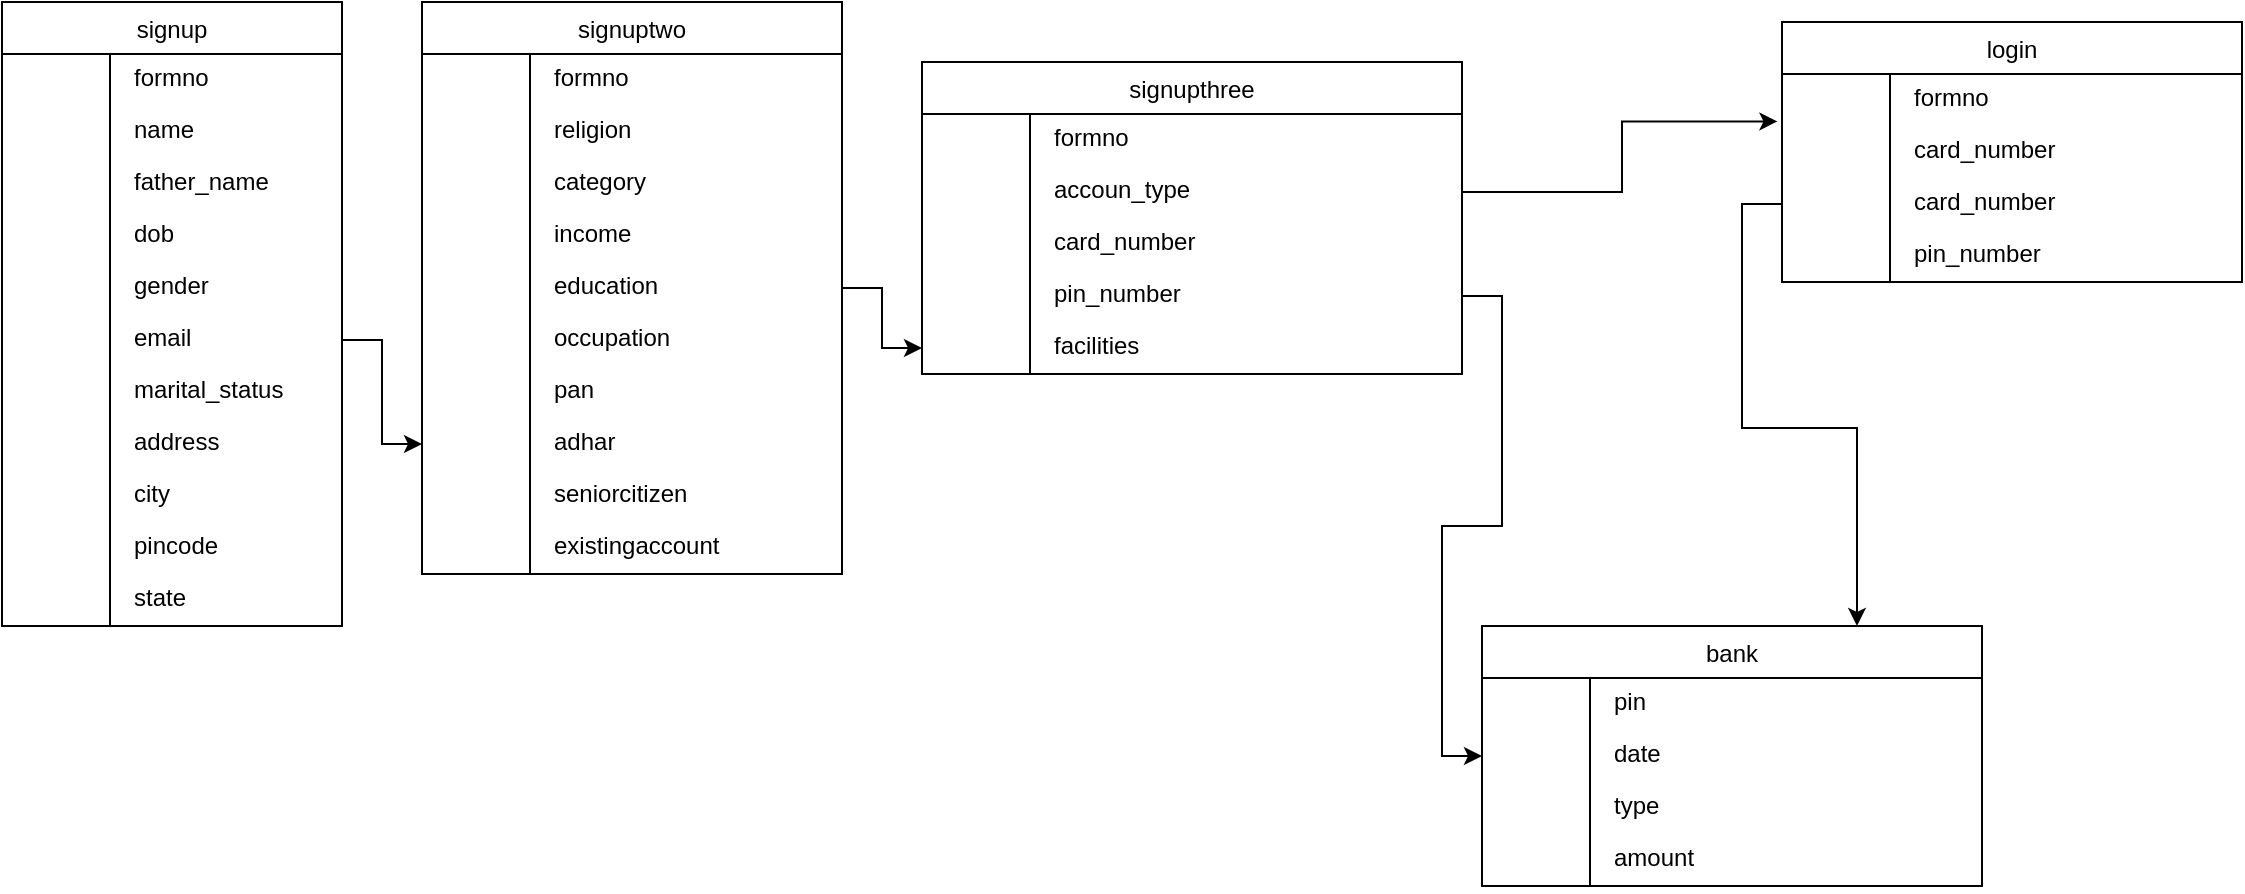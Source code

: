 <mxfile version="22.0.8" type="device">
  <diagram name="Page-1" id="tSSKBhH5_sOowGoWzouN">
    <mxGraphModel dx="1405" dy="729" grid="1" gridSize="10" guides="1" tooltips="1" connect="1" arrows="1" fold="1" page="1" pageScale="1" pageWidth="827" pageHeight="1169" math="0" shadow="0">
      <root>
        <mxCell id="0" />
        <mxCell id="1" parent="0" />
        <mxCell id="QUsurqt3QCAF3f5tLPC3-1" value="signup" style="swimlane;fontStyle=0;childLayout=stackLayout;horizontal=1;startSize=26;fillColor=default;horizontalStack=0;resizeParent=1;resizeLast=0;collapsible=1;marginBottom=0;swimlaneFillColor=default;align=center;" vertex="1" parent="1">
          <mxGeometry x="40" y="40" width="170" height="312" as="geometry" />
        </mxCell>
        <mxCell id="QUsurqt3QCAF3f5tLPC3-2" value="formno" style="shape=partialRectangle;top=0;left=0;right=0;bottom=0;align=left;verticalAlign=top;spacingTop=-2;fillColor=none;spacingLeft=64;spacingRight=4;overflow=hidden;rotatable=0;points=[[0,0.5],[1,0.5]];portConstraint=eastwest;dropTarget=0;" vertex="1" parent="QUsurqt3QCAF3f5tLPC3-1">
          <mxGeometry y="26" width="170" height="26" as="geometry" />
        </mxCell>
        <mxCell id="QUsurqt3QCAF3f5tLPC3-3" value="" style="shape=partialRectangle;top=0;left=0;bottom=0;fillColor=none;align=left;verticalAlign=middle;spacingLeft=4;spacingRight=4;overflow=hidden;rotatable=180;points=[];portConstraint=eastwest;part=1;" vertex="1" connectable="0" parent="QUsurqt3QCAF3f5tLPC3-2">
          <mxGeometry width="54" height="26" as="geometry" />
        </mxCell>
        <mxCell id="QUsurqt3QCAF3f5tLPC3-4" value="name" style="shape=partialRectangle;top=0;left=0;right=0;bottom=0;align=left;verticalAlign=top;spacingTop=-2;fillColor=none;spacingLeft=64;spacingRight=4;overflow=hidden;rotatable=0;points=[[0,0.5],[1,0.5]];portConstraint=eastwest;dropTarget=0;" vertex="1" parent="QUsurqt3QCAF3f5tLPC3-1">
          <mxGeometry y="52" width="170" height="26" as="geometry" />
        </mxCell>
        <mxCell id="QUsurqt3QCAF3f5tLPC3-5" value="" style="shape=partialRectangle;top=0;left=0;bottom=0;fillColor=none;align=left;verticalAlign=middle;spacingLeft=4;spacingRight=4;overflow=hidden;rotatable=180;points=[];portConstraint=eastwest;part=1;" vertex="1" connectable="0" parent="QUsurqt3QCAF3f5tLPC3-4">
          <mxGeometry width="54" height="26" as="geometry" />
        </mxCell>
        <mxCell id="QUsurqt3QCAF3f5tLPC3-6" value="father_name" style="shape=partialRectangle;top=0;left=0;right=0;bottom=0;align=left;verticalAlign=top;spacingTop=-2;fillColor=none;spacingLeft=64;spacingRight=4;overflow=hidden;rotatable=0;points=[[0,0.5],[1,0.5]];portConstraint=eastwest;dropTarget=0;" vertex="1" parent="QUsurqt3QCAF3f5tLPC3-1">
          <mxGeometry y="78" width="170" height="26" as="geometry" />
        </mxCell>
        <mxCell id="QUsurqt3QCAF3f5tLPC3-7" value="" style="shape=partialRectangle;top=0;left=0;bottom=0;fillColor=none;align=left;verticalAlign=middle;spacingLeft=4;spacingRight=4;overflow=hidden;rotatable=180;points=[];portConstraint=eastwest;part=1;" vertex="1" connectable="0" parent="QUsurqt3QCAF3f5tLPC3-6">
          <mxGeometry width="54" height="26" as="geometry" />
        </mxCell>
        <mxCell id="QUsurqt3QCAF3f5tLPC3-8" value="dob" style="shape=partialRectangle;top=0;left=0;right=0;bottom=0;align=left;verticalAlign=top;spacingTop=-2;fillColor=none;spacingLeft=64;spacingRight=4;overflow=hidden;rotatable=0;points=[[0,0.5],[1,0.5]];portConstraint=eastwest;dropTarget=0;" vertex="1" parent="QUsurqt3QCAF3f5tLPC3-1">
          <mxGeometry y="104" width="170" height="26" as="geometry" />
        </mxCell>
        <mxCell id="QUsurqt3QCAF3f5tLPC3-9" value="" style="shape=partialRectangle;top=0;left=0;bottom=0;fillColor=none;align=left;verticalAlign=middle;spacingLeft=4;spacingRight=4;overflow=hidden;rotatable=180;points=[];portConstraint=eastwest;part=1;" vertex="1" connectable="0" parent="QUsurqt3QCAF3f5tLPC3-8">
          <mxGeometry width="54" height="26" as="geometry" />
        </mxCell>
        <mxCell id="QUsurqt3QCAF3f5tLPC3-10" value="gender" style="shape=partialRectangle;top=0;left=0;right=0;bottom=0;align=left;verticalAlign=top;spacingTop=-2;fillColor=none;spacingLeft=64;spacingRight=4;overflow=hidden;rotatable=0;points=[[0,0.5],[1,0.5]];portConstraint=eastwest;dropTarget=0;" vertex="1" parent="QUsurqt3QCAF3f5tLPC3-1">
          <mxGeometry y="130" width="170" height="26" as="geometry" />
        </mxCell>
        <mxCell id="QUsurqt3QCAF3f5tLPC3-11" value="" style="shape=partialRectangle;top=0;left=0;bottom=0;fillColor=none;align=left;verticalAlign=middle;spacingLeft=4;spacingRight=4;overflow=hidden;rotatable=180;points=[];portConstraint=eastwest;part=1;" vertex="1" connectable="0" parent="QUsurqt3QCAF3f5tLPC3-10">
          <mxGeometry width="54" height="26" as="geometry" />
        </mxCell>
        <mxCell id="QUsurqt3QCAF3f5tLPC3-12" value="email" style="shape=partialRectangle;top=0;left=0;right=0;bottom=0;align=left;verticalAlign=top;spacingTop=-2;fillColor=none;spacingLeft=64;spacingRight=4;overflow=hidden;rotatable=0;points=[[0,0.5],[1,0.5]];portConstraint=eastwest;dropTarget=0;" vertex="1" parent="QUsurqt3QCAF3f5tLPC3-1">
          <mxGeometry y="156" width="170" height="26" as="geometry" />
        </mxCell>
        <mxCell id="QUsurqt3QCAF3f5tLPC3-13" value="" style="shape=partialRectangle;top=0;left=0;bottom=0;fillColor=none;align=left;verticalAlign=middle;spacingLeft=4;spacingRight=4;overflow=hidden;rotatable=180;points=[];portConstraint=eastwest;part=1;" vertex="1" connectable="0" parent="QUsurqt3QCAF3f5tLPC3-12">
          <mxGeometry width="54" height="26" as="geometry" />
        </mxCell>
        <mxCell id="QUsurqt3QCAF3f5tLPC3-14" value="marital_status" style="shape=partialRectangle;top=0;left=0;right=0;bottom=0;align=left;verticalAlign=top;spacingTop=-2;fillColor=none;spacingLeft=64;spacingRight=4;overflow=hidden;rotatable=0;points=[[0,0.5],[1,0.5]];portConstraint=eastwest;dropTarget=0;" vertex="1" parent="QUsurqt3QCAF3f5tLPC3-1">
          <mxGeometry y="182" width="170" height="26" as="geometry" />
        </mxCell>
        <mxCell id="QUsurqt3QCAF3f5tLPC3-15" value="" style="shape=partialRectangle;top=0;left=0;bottom=0;fillColor=none;align=left;verticalAlign=middle;spacingLeft=4;spacingRight=4;overflow=hidden;rotatable=180;points=[];portConstraint=eastwest;part=1;" vertex="1" connectable="0" parent="QUsurqt3QCAF3f5tLPC3-14">
          <mxGeometry width="54" height="26" as="geometry" />
        </mxCell>
        <mxCell id="QUsurqt3QCAF3f5tLPC3-16" value="address" style="shape=partialRectangle;top=0;left=0;right=0;bottom=0;align=left;verticalAlign=top;spacingTop=-2;fillColor=none;spacingLeft=64;spacingRight=4;overflow=hidden;rotatable=0;points=[[0,0.5],[1,0.5]];portConstraint=eastwest;dropTarget=0;" vertex="1" parent="QUsurqt3QCAF3f5tLPC3-1">
          <mxGeometry y="208" width="170" height="26" as="geometry" />
        </mxCell>
        <mxCell id="QUsurqt3QCAF3f5tLPC3-17" value="" style="shape=partialRectangle;top=0;left=0;bottom=0;fillColor=none;align=left;verticalAlign=middle;spacingLeft=4;spacingRight=4;overflow=hidden;rotatable=180;points=[];portConstraint=eastwest;part=1;" vertex="1" connectable="0" parent="QUsurqt3QCAF3f5tLPC3-16">
          <mxGeometry width="54" height="26" as="geometry" />
        </mxCell>
        <mxCell id="QUsurqt3QCAF3f5tLPC3-18" value="city" style="shape=partialRectangle;top=0;left=0;right=0;bottom=0;align=left;verticalAlign=top;spacingTop=-2;fillColor=none;spacingLeft=64;spacingRight=4;overflow=hidden;rotatable=0;points=[[0,0.5],[1,0.5]];portConstraint=eastwest;dropTarget=0;" vertex="1" parent="QUsurqt3QCAF3f5tLPC3-1">
          <mxGeometry y="234" width="170" height="26" as="geometry" />
        </mxCell>
        <mxCell id="QUsurqt3QCAF3f5tLPC3-19" value="" style="shape=partialRectangle;top=0;left=0;bottom=0;fillColor=none;align=left;verticalAlign=middle;spacingLeft=4;spacingRight=4;overflow=hidden;rotatable=180;points=[];portConstraint=eastwest;part=1;" vertex="1" connectable="0" parent="QUsurqt3QCAF3f5tLPC3-18">
          <mxGeometry width="54" height="26" as="geometry" />
        </mxCell>
        <mxCell id="QUsurqt3QCAF3f5tLPC3-20" value="pincode" style="shape=partialRectangle;top=0;left=0;right=0;bottom=0;align=left;verticalAlign=top;spacingTop=-2;fillColor=none;spacingLeft=64;spacingRight=4;overflow=hidden;rotatable=0;points=[[0,0.5],[1,0.5]];portConstraint=eastwest;dropTarget=0;" vertex="1" parent="QUsurqt3QCAF3f5tLPC3-1">
          <mxGeometry y="260" width="170" height="26" as="geometry" />
        </mxCell>
        <mxCell id="QUsurqt3QCAF3f5tLPC3-21" value="" style="shape=partialRectangle;top=0;left=0;bottom=0;fillColor=none;align=left;verticalAlign=middle;spacingLeft=4;spacingRight=4;overflow=hidden;rotatable=180;points=[];portConstraint=eastwest;part=1;" vertex="1" connectable="0" parent="QUsurqt3QCAF3f5tLPC3-20">
          <mxGeometry width="54" height="26" as="geometry" />
        </mxCell>
        <mxCell id="QUsurqt3QCAF3f5tLPC3-22" value="state" style="shape=partialRectangle;top=0;left=0;right=0;bottom=0;align=left;verticalAlign=top;spacingTop=-2;fillColor=none;spacingLeft=64;spacingRight=4;overflow=hidden;rotatable=0;points=[[0,0.5],[1,0.5]];portConstraint=eastwest;dropTarget=0;" vertex="1" parent="QUsurqt3QCAF3f5tLPC3-1">
          <mxGeometry y="286" width="170" height="26" as="geometry" />
        </mxCell>
        <mxCell id="QUsurqt3QCAF3f5tLPC3-23" value="" style="shape=partialRectangle;top=0;left=0;bottom=0;fillColor=none;align=left;verticalAlign=middle;spacingLeft=4;spacingRight=4;overflow=hidden;rotatable=180;points=[];portConstraint=eastwest;part=1;" vertex="1" connectable="0" parent="QUsurqt3QCAF3f5tLPC3-22">
          <mxGeometry width="54" height="26" as="geometry" />
        </mxCell>
        <mxCell id="QUsurqt3QCAF3f5tLPC3-24" value="signuptwo" style="swimlane;fontStyle=0;childLayout=stackLayout;horizontal=1;startSize=26;fillColor=default;horizontalStack=0;resizeParent=1;resizeLast=0;collapsible=1;marginBottom=0;swimlaneFillColor=default;align=center;" vertex="1" parent="1">
          <mxGeometry x="250" y="40" width="210" height="286" as="geometry" />
        </mxCell>
        <mxCell id="QUsurqt3QCAF3f5tLPC3-25" value="formno" style="shape=partialRectangle;top=0;left=0;right=0;bottom=0;align=left;verticalAlign=top;spacingTop=-2;fillColor=none;spacingLeft=64;spacingRight=4;overflow=hidden;rotatable=0;points=[[0,0.5],[1,0.5]];portConstraint=eastwest;dropTarget=0;" vertex="1" parent="QUsurqt3QCAF3f5tLPC3-24">
          <mxGeometry y="26" width="210" height="26" as="geometry" />
        </mxCell>
        <mxCell id="QUsurqt3QCAF3f5tLPC3-26" value="" style="shape=partialRectangle;top=0;left=0;bottom=0;fillColor=none;align=left;verticalAlign=middle;spacingLeft=4;spacingRight=4;overflow=hidden;rotatable=180;points=[];portConstraint=eastwest;part=1;" vertex="1" connectable="0" parent="QUsurqt3QCAF3f5tLPC3-25">
          <mxGeometry width="54" height="26" as="geometry" />
        </mxCell>
        <mxCell id="QUsurqt3QCAF3f5tLPC3-27" value="religion" style="shape=partialRectangle;top=0;left=0;right=0;bottom=0;align=left;verticalAlign=top;spacingTop=-2;fillColor=none;spacingLeft=64;spacingRight=4;overflow=hidden;rotatable=0;points=[[0,0.5],[1,0.5]];portConstraint=eastwest;dropTarget=0;" vertex="1" parent="QUsurqt3QCAF3f5tLPC3-24">
          <mxGeometry y="52" width="210" height="26" as="geometry" />
        </mxCell>
        <mxCell id="QUsurqt3QCAF3f5tLPC3-28" value="" style="shape=partialRectangle;top=0;left=0;bottom=0;fillColor=none;align=left;verticalAlign=middle;spacingLeft=4;spacingRight=4;overflow=hidden;rotatable=180;points=[];portConstraint=eastwest;part=1;" vertex="1" connectable="0" parent="QUsurqt3QCAF3f5tLPC3-27">
          <mxGeometry width="54" height="26" as="geometry" />
        </mxCell>
        <mxCell id="QUsurqt3QCAF3f5tLPC3-29" value="category" style="shape=partialRectangle;top=0;left=0;right=0;bottom=0;align=left;verticalAlign=top;spacingTop=-2;fillColor=none;spacingLeft=64;spacingRight=4;overflow=hidden;rotatable=0;points=[[0,0.5],[1,0.5]];portConstraint=eastwest;dropTarget=0;" vertex="1" parent="QUsurqt3QCAF3f5tLPC3-24">
          <mxGeometry y="78" width="210" height="26" as="geometry" />
        </mxCell>
        <mxCell id="QUsurqt3QCAF3f5tLPC3-30" value="" style="shape=partialRectangle;top=0;left=0;bottom=0;fillColor=none;align=left;verticalAlign=middle;spacingLeft=4;spacingRight=4;overflow=hidden;rotatable=180;points=[];portConstraint=eastwest;part=1;" vertex="1" connectable="0" parent="QUsurqt3QCAF3f5tLPC3-29">
          <mxGeometry width="54" height="26" as="geometry" />
        </mxCell>
        <mxCell id="QUsurqt3QCAF3f5tLPC3-31" value="income" style="shape=partialRectangle;top=0;left=0;right=0;bottom=0;align=left;verticalAlign=top;spacingTop=-2;fillColor=none;spacingLeft=64;spacingRight=4;overflow=hidden;rotatable=0;points=[[0,0.5],[1,0.5]];portConstraint=eastwest;dropTarget=0;" vertex="1" parent="QUsurqt3QCAF3f5tLPC3-24">
          <mxGeometry y="104" width="210" height="26" as="geometry" />
        </mxCell>
        <mxCell id="QUsurqt3QCAF3f5tLPC3-32" value="" style="shape=partialRectangle;top=0;left=0;bottom=0;fillColor=none;align=left;verticalAlign=middle;spacingLeft=4;spacingRight=4;overflow=hidden;rotatable=180;points=[];portConstraint=eastwest;part=1;" vertex="1" connectable="0" parent="QUsurqt3QCAF3f5tLPC3-31">
          <mxGeometry width="54" height="26" as="geometry" />
        </mxCell>
        <mxCell id="QUsurqt3QCAF3f5tLPC3-33" value="education" style="shape=partialRectangle;top=0;left=0;right=0;bottom=0;align=left;verticalAlign=top;spacingTop=-2;fillColor=none;spacingLeft=64;spacingRight=4;overflow=hidden;rotatable=0;points=[[0,0.5],[1,0.5]];portConstraint=eastwest;dropTarget=0;" vertex="1" parent="QUsurqt3QCAF3f5tLPC3-24">
          <mxGeometry y="130" width="210" height="26" as="geometry" />
        </mxCell>
        <mxCell id="QUsurqt3QCAF3f5tLPC3-34" value="" style="shape=partialRectangle;top=0;left=0;bottom=0;fillColor=none;align=left;verticalAlign=middle;spacingLeft=4;spacingRight=4;overflow=hidden;rotatable=180;points=[];portConstraint=eastwest;part=1;" vertex="1" connectable="0" parent="QUsurqt3QCAF3f5tLPC3-33">
          <mxGeometry width="54" height="26" as="geometry" />
        </mxCell>
        <mxCell id="QUsurqt3QCAF3f5tLPC3-35" value="occupation" style="shape=partialRectangle;top=0;left=0;right=0;bottom=0;align=left;verticalAlign=top;spacingTop=-2;fillColor=none;spacingLeft=64;spacingRight=4;overflow=hidden;rotatable=0;points=[[0,0.5],[1,0.5]];portConstraint=eastwest;dropTarget=0;" vertex="1" parent="QUsurqt3QCAF3f5tLPC3-24">
          <mxGeometry y="156" width="210" height="26" as="geometry" />
        </mxCell>
        <mxCell id="QUsurqt3QCAF3f5tLPC3-36" value="" style="shape=partialRectangle;top=0;left=0;bottom=0;fillColor=none;align=left;verticalAlign=middle;spacingLeft=4;spacingRight=4;overflow=hidden;rotatable=180;points=[];portConstraint=eastwest;part=1;" vertex="1" connectable="0" parent="QUsurqt3QCAF3f5tLPC3-35">
          <mxGeometry width="54" height="26" as="geometry" />
        </mxCell>
        <mxCell id="QUsurqt3QCAF3f5tLPC3-37" value="pan" style="shape=partialRectangle;top=0;left=0;right=0;bottom=0;align=left;verticalAlign=top;spacingTop=-2;fillColor=none;spacingLeft=64;spacingRight=4;overflow=hidden;rotatable=0;points=[[0,0.5],[1,0.5]];portConstraint=eastwest;dropTarget=0;" vertex="1" parent="QUsurqt3QCAF3f5tLPC3-24">
          <mxGeometry y="182" width="210" height="26" as="geometry" />
        </mxCell>
        <mxCell id="QUsurqt3QCAF3f5tLPC3-38" value="" style="shape=partialRectangle;top=0;left=0;bottom=0;fillColor=none;align=left;verticalAlign=middle;spacingLeft=4;spacingRight=4;overflow=hidden;rotatable=180;points=[];portConstraint=eastwest;part=1;" vertex="1" connectable="0" parent="QUsurqt3QCAF3f5tLPC3-37">
          <mxGeometry width="54" height="26" as="geometry" />
        </mxCell>
        <mxCell id="QUsurqt3QCAF3f5tLPC3-39" value="adhar" style="shape=partialRectangle;top=0;left=0;right=0;bottom=0;align=left;verticalAlign=top;spacingTop=-2;fillColor=none;spacingLeft=64;spacingRight=4;overflow=hidden;rotatable=0;points=[[0,0.5],[1,0.5]];portConstraint=eastwest;dropTarget=0;" vertex="1" parent="QUsurqt3QCAF3f5tLPC3-24">
          <mxGeometry y="208" width="210" height="26" as="geometry" />
        </mxCell>
        <mxCell id="QUsurqt3QCAF3f5tLPC3-40" value="" style="shape=partialRectangle;top=0;left=0;bottom=0;fillColor=none;align=left;verticalAlign=middle;spacingLeft=4;spacingRight=4;overflow=hidden;rotatable=180;points=[];portConstraint=eastwest;part=1;" vertex="1" connectable="0" parent="QUsurqt3QCAF3f5tLPC3-39">
          <mxGeometry width="54" height="26" as="geometry" />
        </mxCell>
        <mxCell id="QUsurqt3QCAF3f5tLPC3-41" value="seniorcitizen" style="shape=partialRectangle;top=0;left=0;right=0;bottom=0;align=left;verticalAlign=top;spacingTop=-2;fillColor=none;spacingLeft=64;spacingRight=4;overflow=hidden;rotatable=0;points=[[0,0.5],[1,0.5]];portConstraint=eastwest;dropTarget=0;" vertex="1" parent="QUsurqt3QCAF3f5tLPC3-24">
          <mxGeometry y="234" width="210" height="26" as="geometry" />
        </mxCell>
        <mxCell id="QUsurqt3QCAF3f5tLPC3-42" value="" style="shape=partialRectangle;top=0;left=0;bottom=0;fillColor=none;align=left;verticalAlign=middle;spacingLeft=4;spacingRight=4;overflow=hidden;rotatable=180;points=[];portConstraint=eastwest;part=1;" vertex="1" connectable="0" parent="QUsurqt3QCAF3f5tLPC3-41">
          <mxGeometry width="54" height="26" as="geometry" />
        </mxCell>
        <mxCell id="QUsurqt3QCAF3f5tLPC3-43" value="existingaccount" style="shape=partialRectangle;top=0;left=0;right=0;bottom=0;align=left;verticalAlign=top;spacingTop=-2;fillColor=none;spacingLeft=64;spacingRight=4;overflow=hidden;rotatable=0;points=[[0,0.5],[1,0.5]];portConstraint=eastwest;dropTarget=0;" vertex="1" parent="QUsurqt3QCAF3f5tLPC3-24">
          <mxGeometry y="260" width="210" height="26" as="geometry" />
        </mxCell>
        <mxCell id="QUsurqt3QCAF3f5tLPC3-44" value="" style="shape=partialRectangle;top=0;left=0;bottom=0;fillColor=none;align=left;verticalAlign=middle;spacingLeft=4;spacingRight=4;overflow=hidden;rotatable=180;points=[];portConstraint=eastwest;part=1;" vertex="1" connectable="0" parent="QUsurqt3QCAF3f5tLPC3-43">
          <mxGeometry width="54" height="26" as="geometry" />
        </mxCell>
        <mxCell id="QUsurqt3QCAF3f5tLPC3-45" value="signupthree" style="swimlane;fontStyle=0;childLayout=stackLayout;horizontal=1;startSize=26;fillColor=default;horizontalStack=0;resizeParent=1;resizeLast=0;collapsible=1;marginBottom=0;swimlaneFillColor=default;align=center;" vertex="1" parent="1">
          <mxGeometry x="500" y="70" width="270" height="156" as="geometry" />
        </mxCell>
        <mxCell id="QUsurqt3QCAF3f5tLPC3-46" value="formno" style="shape=partialRectangle;top=0;left=0;right=0;bottom=0;align=left;verticalAlign=top;spacingTop=-2;fillColor=none;spacingLeft=64;spacingRight=4;overflow=hidden;rotatable=0;points=[[0,0.5],[1,0.5]];portConstraint=eastwest;dropTarget=0;" vertex="1" parent="QUsurqt3QCAF3f5tLPC3-45">
          <mxGeometry y="26" width="270" height="26" as="geometry" />
        </mxCell>
        <mxCell id="QUsurqt3QCAF3f5tLPC3-47" value="" style="shape=partialRectangle;top=0;left=0;bottom=0;fillColor=none;align=left;verticalAlign=middle;spacingLeft=4;spacingRight=4;overflow=hidden;rotatable=180;points=[];portConstraint=eastwest;part=1;" vertex="1" connectable="0" parent="QUsurqt3QCAF3f5tLPC3-46">
          <mxGeometry width="54" height="26" as="geometry" />
        </mxCell>
        <mxCell id="QUsurqt3QCAF3f5tLPC3-48" value="accoun_type" style="shape=partialRectangle;top=0;left=0;right=0;bottom=0;align=left;verticalAlign=top;spacingTop=-2;fillColor=none;spacingLeft=64;spacingRight=4;overflow=hidden;rotatable=0;points=[[0,0.5],[1,0.5]];portConstraint=eastwest;dropTarget=0;" vertex="1" parent="QUsurqt3QCAF3f5tLPC3-45">
          <mxGeometry y="52" width="270" height="26" as="geometry" />
        </mxCell>
        <mxCell id="QUsurqt3QCAF3f5tLPC3-49" value="" style="shape=partialRectangle;top=0;left=0;bottom=0;fillColor=none;align=left;verticalAlign=middle;spacingLeft=4;spacingRight=4;overflow=hidden;rotatable=180;points=[];portConstraint=eastwest;part=1;" vertex="1" connectable="0" parent="QUsurqt3QCAF3f5tLPC3-48">
          <mxGeometry width="54" height="26" as="geometry" />
        </mxCell>
        <mxCell id="QUsurqt3QCAF3f5tLPC3-50" value="card_number" style="shape=partialRectangle;top=0;left=0;right=0;bottom=0;align=left;verticalAlign=top;spacingTop=-2;fillColor=none;spacingLeft=64;spacingRight=4;overflow=hidden;rotatable=0;points=[[0,0.5],[1,0.5]];portConstraint=eastwest;dropTarget=0;" vertex="1" parent="QUsurqt3QCAF3f5tLPC3-45">
          <mxGeometry y="78" width="270" height="26" as="geometry" />
        </mxCell>
        <mxCell id="QUsurqt3QCAF3f5tLPC3-51" value="" style="shape=partialRectangle;top=0;left=0;bottom=0;fillColor=none;align=left;verticalAlign=middle;spacingLeft=4;spacingRight=4;overflow=hidden;rotatable=180;points=[];portConstraint=eastwest;part=1;" vertex="1" connectable="0" parent="QUsurqt3QCAF3f5tLPC3-50">
          <mxGeometry width="54" height="26" as="geometry" />
        </mxCell>
        <mxCell id="QUsurqt3QCAF3f5tLPC3-52" value="pin_number" style="shape=partialRectangle;top=0;left=0;right=0;bottom=0;align=left;verticalAlign=top;spacingTop=-2;fillColor=none;spacingLeft=64;spacingRight=4;overflow=hidden;rotatable=0;points=[[0,0.5],[1,0.5]];portConstraint=eastwest;dropTarget=0;" vertex="1" parent="QUsurqt3QCAF3f5tLPC3-45">
          <mxGeometry y="104" width="270" height="26" as="geometry" />
        </mxCell>
        <mxCell id="QUsurqt3QCAF3f5tLPC3-53" value="" style="shape=partialRectangle;top=0;left=0;bottom=0;fillColor=none;align=left;verticalAlign=middle;spacingLeft=4;spacingRight=4;overflow=hidden;rotatable=180;points=[];portConstraint=eastwest;part=1;" vertex="1" connectable="0" parent="QUsurqt3QCAF3f5tLPC3-52">
          <mxGeometry width="54" height="26" as="geometry" />
        </mxCell>
        <mxCell id="QUsurqt3QCAF3f5tLPC3-54" value="facilities" style="shape=partialRectangle;top=0;left=0;right=0;bottom=0;align=left;verticalAlign=top;spacingTop=-2;fillColor=none;spacingLeft=64;spacingRight=4;overflow=hidden;rotatable=0;points=[[0,0.5],[1,0.5]];portConstraint=eastwest;dropTarget=0;" vertex="1" parent="QUsurqt3QCAF3f5tLPC3-45">
          <mxGeometry y="130" width="270" height="26" as="geometry" />
        </mxCell>
        <mxCell id="QUsurqt3QCAF3f5tLPC3-55" value="" style="shape=partialRectangle;top=0;left=0;bottom=0;fillColor=none;align=left;verticalAlign=middle;spacingLeft=4;spacingRight=4;overflow=hidden;rotatable=180;points=[];portConstraint=eastwest;part=1;" vertex="1" connectable="0" parent="QUsurqt3QCAF3f5tLPC3-54">
          <mxGeometry width="54" height="26" as="geometry" />
        </mxCell>
        <mxCell id="QUsurqt3QCAF3f5tLPC3-56" value="login" style="swimlane;fontStyle=0;childLayout=stackLayout;horizontal=1;startSize=26;fillColor=default;horizontalStack=0;resizeParent=1;resizeLast=0;collapsible=1;marginBottom=0;swimlaneFillColor=default;align=center;" vertex="1" parent="1">
          <mxGeometry x="930" y="50" width="230" height="130" as="geometry" />
        </mxCell>
        <mxCell id="QUsurqt3QCAF3f5tLPC3-57" value="formno" style="shape=partialRectangle;top=0;left=0;right=0;bottom=0;align=left;verticalAlign=top;spacingTop=-2;fillColor=none;spacingLeft=64;spacingRight=4;overflow=hidden;rotatable=0;points=[[0,0.5],[1,0.5]];portConstraint=eastwest;dropTarget=0;" vertex="1" parent="QUsurqt3QCAF3f5tLPC3-56">
          <mxGeometry y="26" width="230" height="26" as="geometry" />
        </mxCell>
        <mxCell id="QUsurqt3QCAF3f5tLPC3-58" value="" style="shape=partialRectangle;top=0;left=0;bottom=0;fillColor=none;align=left;verticalAlign=middle;spacingLeft=4;spacingRight=4;overflow=hidden;rotatable=180;points=[];portConstraint=eastwest;part=1;" vertex="1" connectable="0" parent="QUsurqt3QCAF3f5tLPC3-57">
          <mxGeometry width="54" height="26" as="geometry" />
        </mxCell>
        <mxCell id="QUsurqt3QCAF3f5tLPC3-59" value="card_number" style="shape=partialRectangle;top=0;left=0;right=0;bottom=0;align=left;verticalAlign=top;spacingTop=-2;fillColor=none;spacingLeft=64;spacingRight=4;overflow=hidden;rotatable=0;points=[[0,0.5],[1,0.5]];portConstraint=eastwest;dropTarget=0;" vertex="1" parent="QUsurqt3QCAF3f5tLPC3-56">
          <mxGeometry y="52" width="230" height="26" as="geometry" />
        </mxCell>
        <mxCell id="QUsurqt3QCAF3f5tLPC3-60" value="" style="shape=partialRectangle;top=0;left=0;bottom=0;fillColor=none;align=left;verticalAlign=middle;spacingLeft=4;spacingRight=4;overflow=hidden;rotatable=180;points=[];portConstraint=eastwest;part=1;" vertex="1" connectable="0" parent="QUsurqt3QCAF3f5tLPC3-59">
          <mxGeometry width="54" height="26" as="geometry" />
        </mxCell>
        <mxCell id="QUsurqt3QCAF3f5tLPC3-77" value="card_number" style="shape=partialRectangle;top=0;left=0;right=0;bottom=0;align=left;verticalAlign=top;spacingTop=-2;fillColor=none;spacingLeft=64;spacingRight=4;overflow=hidden;rotatable=0;points=[[0,0.5],[1,0.5]];portConstraint=eastwest;dropTarget=0;" vertex="1" parent="QUsurqt3QCAF3f5tLPC3-56">
          <mxGeometry y="78" width="230" height="26" as="geometry" />
        </mxCell>
        <mxCell id="QUsurqt3QCAF3f5tLPC3-78" value="" style="shape=partialRectangle;top=0;left=0;bottom=0;fillColor=none;align=left;verticalAlign=middle;spacingLeft=4;spacingRight=4;overflow=hidden;rotatable=180;points=[];portConstraint=eastwest;part=1;" vertex="1" connectable="0" parent="QUsurqt3QCAF3f5tLPC3-77">
          <mxGeometry width="54" height="26" as="geometry" />
        </mxCell>
        <mxCell id="QUsurqt3QCAF3f5tLPC3-61" value="pin_number" style="shape=partialRectangle;top=0;left=0;right=0;bottom=0;align=left;verticalAlign=top;spacingTop=-2;fillColor=none;spacingLeft=64;spacingRight=4;overflow=hidden;rotatable=0;points=[[0,0.5],[1,0.5]];portConstraint=eastwest;dropTarget=0;" vertex="1" parent="QUsurqt3QCAF3f5tLPC3-56">
          <mxGeometry y="104" width="230" height="26" as="geometry" />
        </mxCell>
        <mxCell id="QUsurqt3QCAF3f5tLPC3-62" value="" style="shape=partialRectangle;top=0;left=0;bottom=0;fillColor=none;align=left;verticalAlign=middle;spacingLeft=4;spacingRight=4;overflow=hidden;rotatable=180;points=[];portConstraint=eastwest;part=1;" vertex="1" connectable="0" parent="QUsurqt3QCAF3f5tLPC3-61">
          <mxGeometry width="54" height="26" as="geometry" />
        </mxCell>
        <mxCell id="QUsurqt3QCAF3f5tLPC3-63" value="bank" style="swimlane;fontStyle=0;childLayout=stackLayout;horizontal=1;startSize=26;fillColor=default;horizontalStack=0;resizeParent=1;resizeLast=0;collapsible=1;marginBottom=0;swimlaneFillColor=default;align=center;" vertex="1" parent="1">
          <mxGeometry x="780" y="352" width="250" height="130" as="geometry" />
        </mxCell>
        <mxCell id="QUsurqt3QCAF3f5tLPC3-64" value="pin" style="shape=partialRectangle;top=0;left=0;right=0;bottom=0;align=left;verticalAlign=top;spacingTop=-2;fillColor=none;spacingLeft=64;spacingRight=4;overflow=hidden;rotatable=0;points=[[0,0.5],[1,0.5]];portConstraint=eastwest;dropTarget=0;" vertex="1" parent="QUsurqt3QCAF3f5tLPC3-63">
          <mxGeometry y="26" width="250" height="26" as="geometry" />
        </mxCell>
        <mxCell id="QUsurqt3QCAF3f5tLPC3-65" value="" style="shape=partialRectangle;top=0;left=0;bottom=0;fillColor=none;align=left;verticalAlign=middle;spacingLeft=4;spacingRight=4;overflow=hidden;rotatable=180;points=[];portConstraint=eastwest;part=1;" vertex="1" connectable="0" parent="QUsurqt3QCAF3f5tLPC3-64">
          <mxGeometry width="54" height="26" as="geometry" />
        </mxCell>
        <mxCell id="QUsurqt3QCAF3f5tLPC3-66" value="date" style="shape=partialRectangle;top=0;left=0;right=0;bottom=0;align=left;verticalAlign=top;spacingTop=-2;fillColor=none;spacingLeft=64;spacingRight=4;overflow=hidden;rotatable=0;points=[[0,0.5],[1,0.5]];portConstraint=eastwest;dropTarget=0;" vertex="1" parent="QUsurqt3QCAF3f5tLPC3-63">
          <mxGeometry y="52" width="250" height="26" as="geometry" />
        </mxCell>
        <mxCell id="QUsurqt3QCAF3f5tLPC3-67" value="" style="shape=partialRectangle;top=0;left=0;bottom=0;fillColor=none;align=left;verticalAlign=middle;spacingLeft=4;spacingRight=4;overflow=hidden;rotatable=180;points=[];portConstraint=eastwest;part=1;" vertex="1" connectable="0" parent="QUsurqt3QCAF3f5tLPC3-66">
          <mxGeometry width="54" height="26" as="geometry" />
        </mxCell>
        <mxCell id="QUsurqt3QCAF3f5tLPC3-68" value="type" style="shape=partialRectangle;top=0;left=0;right=0;bottom=0;align=left;verticalAlign=top;spacingTop=-2;fillColor=none;spacingLeft=64;spacingRight=4;overflow=hidden;rotatable=0;points=[[0,0.5],[1,0.5]];portConstraint=eastwest;dropTarget=0;" vertex="1" parent="QUsurqt3QCAF3f5tLPC3-63">
          <mxGeometry y="78" width="250" height="26" as="geometry" />
        </mxCell>
        <mxCell id="QUsurqt3QCAF3f5tLPC3-69" value="" style="shape=partialRectangle;top=0;left=0;bottom=0;fillColor=none;align=left;verticalAlign=middle;spacingLeft=4;spacingRight=4;overflow=hidden;rotatable=180;points=[];portConstraint=eastwest;part=1;" vertex="1" connectable="0" parent="QUsurqt3QCAF3f5tLPC3-68">
          <mxGeometry width="54" height="26" as="geometry" />
        </mxCell>
        <mxCell id="QUsurqt3QCAF3f5tLPC3-70" value="amount" style="shape=partialRectangle;top=0;left=0;right=0;bottom=0;align=left;verticalAlign=top;spacingTop=-2;fillColor=none;spacingLeft=64;spacingRight=4;overflow=hidden;rotatable=0;points=[[0,0.5],[1,0.5]];portConstraint=eastwest;dropTarget=0;" vertex="1" parent="QUsurqt3QCAF3f5tLPC3-63">
          <mxGeometry y="104" width="250" height="26" as="geometry" />
        </mxCell>
        <mxCell id="QUsurqt3QCAF3f5tLPC3-71" value="" style="shape=partialRectangle;top=0;left=0;bottom=0;fillColor=none;align=left;verticalAlign=middle;spacingLeft=4;spacingRight=4;overflow=hidden;rotatable=180;points=[];portConstraint=eastwest;part=1;" vertex="1" connectable="0" parent="QUsurqt3QCAF3f5tLPC3-70">
          <mxGeometry width="54" height="26" as="geometry" />
        </mxCell>
        <mxCell id="QUsurqt3QCAF3f5tLPC3-72" value="" style="edgeStyle=orthogonalEdgeStyle;rounded=0;orthogonalLoop=1;jettySize=auto;html=1;" edge="1" parent="1" source="QUsurqt3QCAF3f5tLPC3-12" target="QUsurqt3QCAF3f5tLPC3-39">
          <mxGeometry relative="1" as="geometry" />
        </mxCell>
        <mxCell id="QUsurqt3QCAF3f5tLPC3-73" value="" style="edgeStyle=orthogonalEdgeStyle;rounded=0;orthogonalLoop=1;jettySize=auto;html=1;" edge="1" parent="1" source="QUsurqt3QCAF3f5tLPC3-33" target="QUsurqt3QCAF3f5tLPC3-54">
          <mxGeometry relative="1" as="geometry" />
        </mxCell>
        <mxCell id="QUsurqt3QCAF3f5tLPC3-76" value="" style="edgeStyle=orthogonalEdgeStyle;rounded=0;orthogonalLoop=1;jettySize=auto;html=1;" edge="1" parent="1" source="QUsurqt3QCAF3f5tLPC3-52" target="QUsurqt3QCAF3f5tLPC3-66">
          <mxGeometry relative="1" as="geometry" />
        </mxCell>
        <mxCell id="QUsurqt3QCAF3f5tLPC3-85" style="edgeStyle=orthogonalEdgeStyle;rounded=0;orthogonalLoop=1;jettySize=auto;html=1;entryX=0.75;entryY=0;entryDx=0;entryDy=0;" edge="1" parent="1" source="QUsurqt3QCAF3f5tLPC3-77" target="QUsurqt3QCAF3f5tLPC3-63">
          <mxGeometry relative="1" as="geometry" />
        </mxCell>
        <mxCell id="QUsurqt3QCAF3f5tLPC3-86" style="edgeStyle=orthogonalEdgeStyle;rounded=0;orthogonalLoop=1;jettySize=auto;html=1;entryX=-0.01;entryY=-0.088;entryDx=0;entryDy=0;entryPerimeter=0;" edge="1" parent="1" source="QUsurqt3QCAF3f5tLPC3-48" target="QUsurqt3QCAF3f5tLPC3-59">
          <mxGeometry relative="1" as="geometry" />
        </mxCell>
      </root>
    </mxGraphModel>
  </diagram>
</mxfile>
